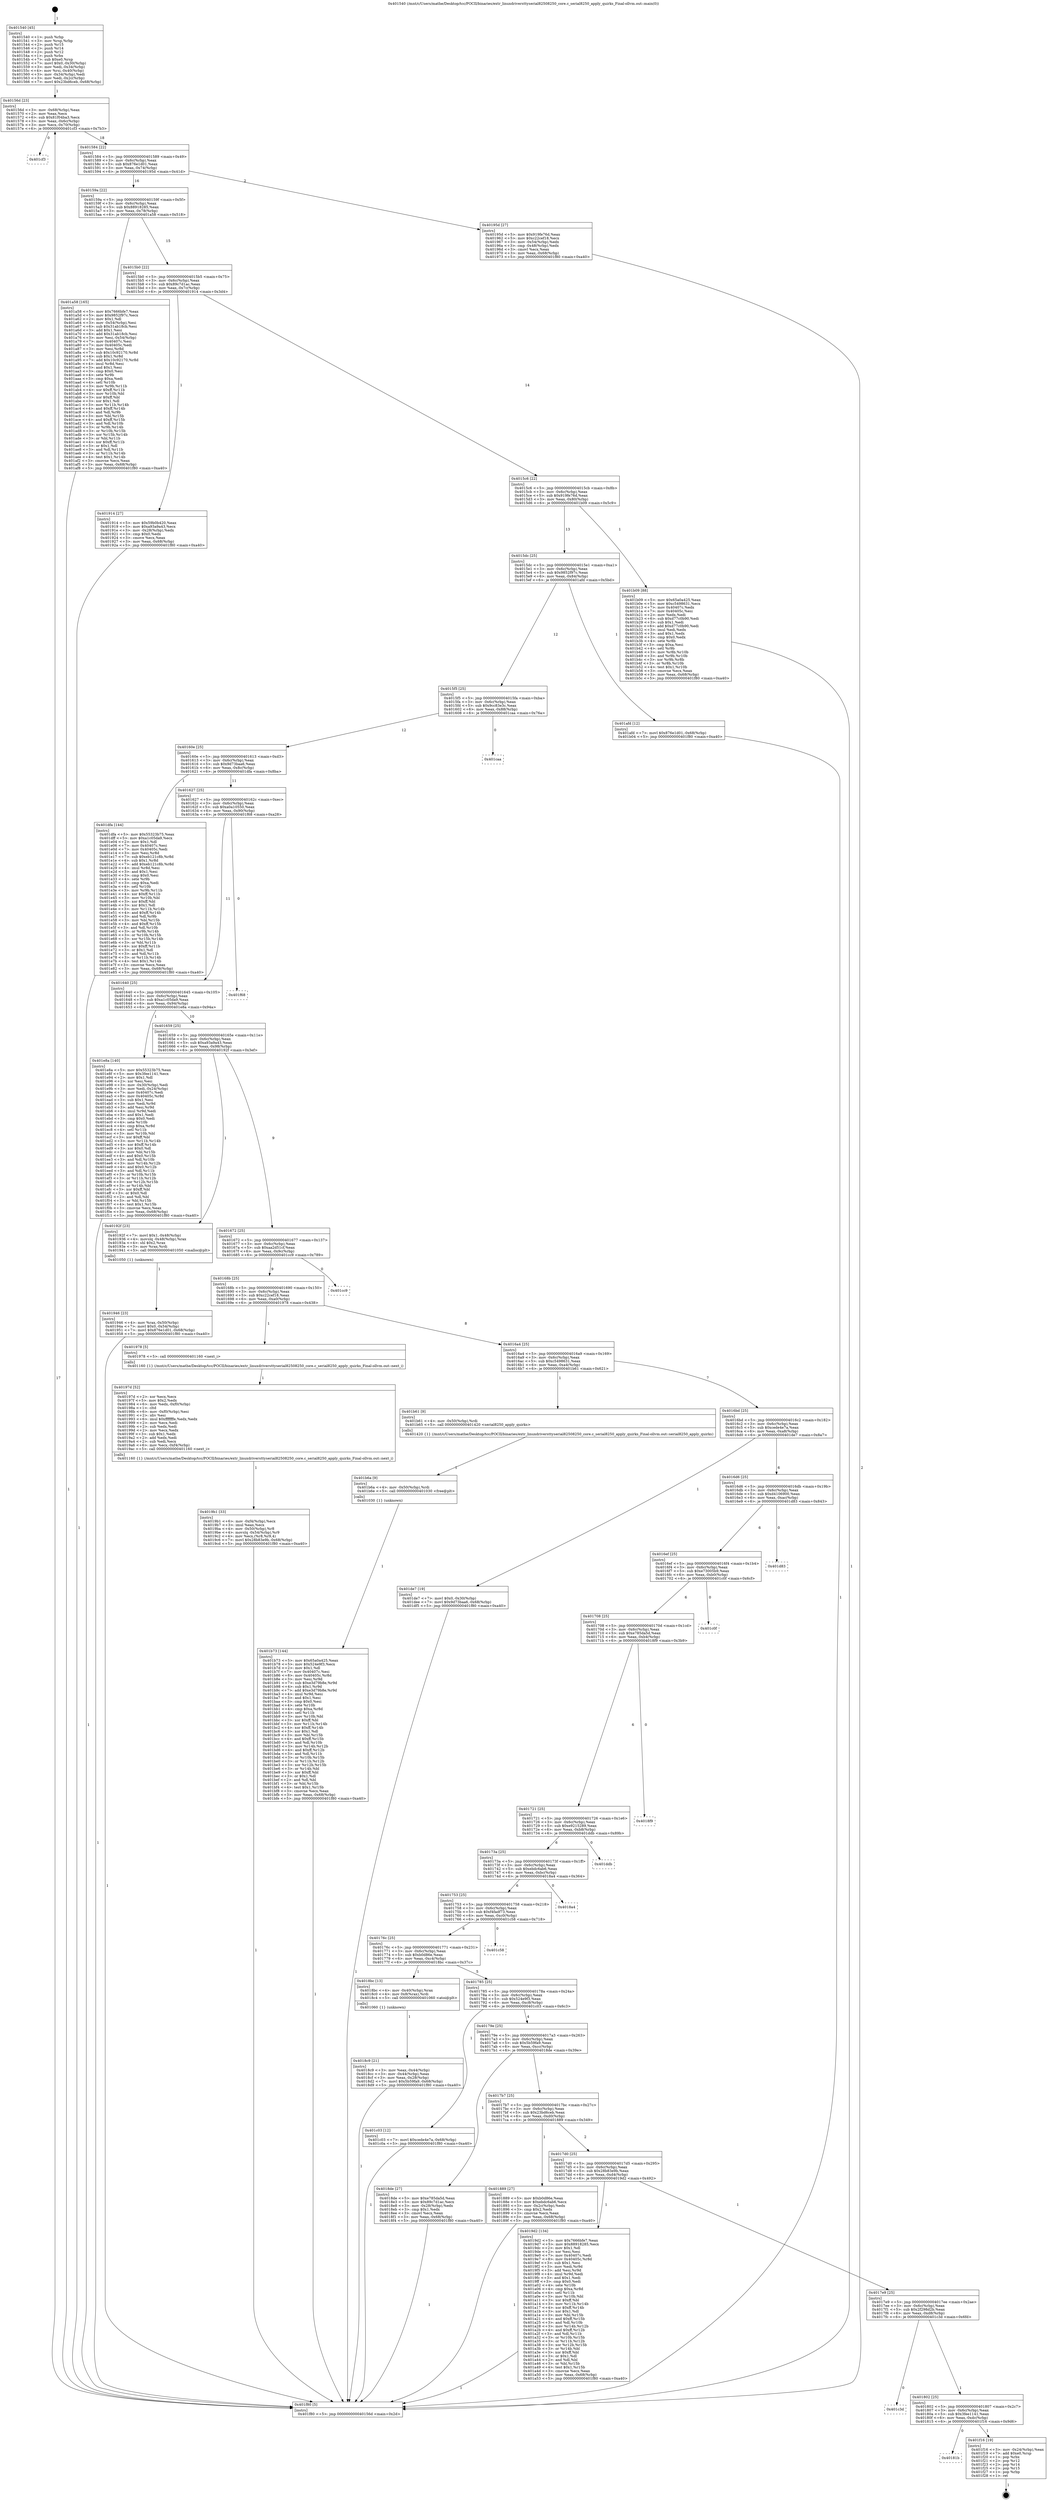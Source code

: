 digraph "0x401540" {
  label = "0x401540 (/mnt/c/Users/mathe/Desktop/tcc/POCII/binaries/extr_linuxdriversttyserial82508250_core.c_serial8250_apply_quirks_Final-ollvm.out::main(0))"
  labelloc = "t"
  node[shape=record]

  Entry [label="",width=0.3,height=0.3,shape=circle,fillcolor=black,style=filled]
  "0x40156d" [label="{
     0x40156d [23]\l
     | [instrs]\l
     &nbsp;&nbsp;0x40156d \<+3\>: mov -0x68(%rbp),%eax\l
     &nbsp;&nbsp;0x401570 \<+2\>: mov %eax,%ecx\l
     &nbsp;&nbsp;0x401572 \<+6\>: sub $0x81f04ba3,%ecx\l
     &nbsp;&nbsp;0x401578 \<+3\>: mov %eax,-0x6c(%rbp)\l
     &nbsp;&nbsp;0x40157b \<+3\>: mov %ecx,-0x70(%rbp)\l
     &nbsp;&nbsp;0x40157e \<+6\>: je 0000000000401cf3 \<main+0x7b3\>\l
  }"]
  "0x401cf3" [label="{
     0x401cf3\l
  }", style=dashed]
  "0x401584" [label="{
     0x401584 [22]\l
     | [instrs]\l
     &nbsp;&nbsp;0x401584 \<+5\>: jmp 0000000000401589 \<main+0x49\>\l
     &nbsp;&nbsp;0x401589 \<+3\>: mov -0x6c(%rbp),%eax\l
     &nbsp;&nbsp;0x40158c \<+5\>: sub $0x876e1d01,%eax\l
     &nbsp;&nbsp;0x401591 \<+3\>: mov %eax,-0x74(%rbp)\l
     &nbsp;&nbsp;0x401594 \<+6\>: je 000000000040195d \<main+0x41d\>\l
  }"]
  Exit [label="",width=0.3,height=0.3,shape=circle,fillcolor=black,style=filled,peripheries=2]
  "0x40195d" [label="{
     0x40195d [27]\l
     | [instrs]\l
     &nbsp;&nbsp;0x40195d \<+5\>: mov $0x919fe76d,%eax\l
     &nbsp;&nbsp;0x401962 \<+5\>: mov $0xc22cef18,%ecx\l
     &nbsp;&nbsp;0x401967 \<+3\>: mov -0x54(%rbp),%edx\l
     &nbsp;&nbsp;0x40196a \<+3\>: cmp -0x48(%rbp),%edx\l
     &nbsp;&nbsp;0x40196d \<+3\>: cmovl %ecx,%eax\l
     &nbsp;&nbsp;0x401970 \<+3\>: mov %eax,-0x68(%rbp)\l
     &nbsp;&nbsp;0x401973 \<+5\>: jmp 0000000000401f80 \<main+0xa40\>\l
  }"]
  "0x40159a" [label="{
     0x40159a [22]\l
     | [instrs]\l
     &nbsp;&nbsp;0x40159a \<+5\>: jmp 000000000040159f \<main+0x5f\>\l
     &nbsp;&nbsp;0x40159f \<+3\>: mov -0x6c(%rbp),%eax\l
     &nbsp;&nbsp;0x4015a2 \<+5\>: sub $0x88918285,%eax\l
     &nbsp;&nbsp;0x4015a7 \<+3\>: mov %eax,-0x78(%rbp)\l
     &nbsp;&nbsp;0x4015aa \<+6\>: je 0000000000401a58 \<main+0x518\>\l
  }"]
  "0x40181b" [label="{
     0x40181b\l
  }", style=dashed]
  "0x401a58" [label="{
     0x401a58 [165]\l
     | [instrs]\l
     &nbsp;&nbsp;0x401a58 \<+5\>: mov $0x7666bfe7,%eax\l
     &nbsp;&nbsp;0x401a5d \<+5\>: mov $0x9852f97c,%ecx\l
     &nbsp;&nbsp;0x401a62 \<+2\>: mov $0x1,%dl\l
     &nbsp;&nbsp;0x401a64 \<+3\>: mov -0x54(%rbp),%esi\l
     &nbsp;&nbsp;0x401a67 \<+6\>: sub $0x31ab18cb,%esi\l
     &nbsp;&nbsp;0x401a6d \<+3\>: add $0x1,%esi\l
     &nbsp;&nbsp;0x401a70 \<+6\>: add $0x31ab18cb,%esi\l
     &nbsp;&nbsp;0x401a76 \<+3\>: mov %esi,-0x54(%rbp)\l
     &nbsp;&nbsp;0x401a79 \<+7\>: mov 0x40407c,%esi\l
     &nbsp;&nbsp;0x401a80 \<+7\>: mov 0x40405c,%edi\l
     &nbsp;&nbsp;0x401a87 \<+3\>: mov %esi,%r8d\l
     &nbsp;&nbsp;0x401a8a \<+7\>: sub $0x10c92170,%r8d\l
     &nbsp;&nbsp;0x401a91 \<+4\>: sub $0x1,%r8d\l
     &nbsp;&nbsp;0x401a95 \<+7\>: add $0x10c92170,%r8d\l
     &nbsp;&nbsp;0x401a9c \<+4\>: imul %r8d,%esi\l
     &nbsp;&nbsp;0x401aa0 \<+3\>: and $0x1,%esi\l
     &nbsp;&nbsp;0x401aa3 \<+3\>: cmp $0x0,%esi\l
     &nbsp;&nbsp;0x401aa6 \<+4\>: sete %r9b\l
     &nbsp;&nbsp;0x401aaa \<+3\>: cmp $0xa,%edi\l
     &nbsp;&nbsp;0x401aad \<+4\>: setl %r10b\l
     &nbsp;&nbsp;0x401ab1 \<+3\>: mov %r9b,%r11b\l
     &nbsp;&nbsp;0x401ab4 \<+4\>: xor $0xff,%r11b\l
     &nbsp;&nbsp;0x401ab8 \<+3\>: mov %r10b,%bl\l
     &nbsp;&nbsp;0x401abb \<+3\>: xor $0xff,%bl\l
     &nbsp;&nbsp;0x401abe \<+3\>: xor $0x1,%dl\l
     &nbsp;&nbsp;0x401ac1 \<+3\>: mov %r11b,%r14b\l
     &nbsp;&nbsp;0x401ac4 \<+4\>: and $0xff,%r14b\l
     &nbsp;&nbsp;0x401ac8 \<+3\>: and %dl,%r9b\l
     &nbsp;&nbsp;0x401acb \<+3\>: mov %bl,%r15b\l
     &nbsp;&nbsp;0x401ace \<+4\>: and $0xff,%r15b\l
     &nbsp;&nbsp;0x401ad2 \<+3\>: and %dl,%r10b\l
     &nbsp;&nbsp;0x401ad5 \<+3\>: or %r9b,%r14b\l
     &nbsp;&nbsp;0x401ad8 \<+3\>: or %r10b,%r15b\l
     &nbsp;&nbsp;0x401adb \<+3\>: xor %r15b,%r14b\l
     &nbsp;&nbsp;0x401ade \<+3\>: or %bl,%r11b\l
     &nbsp;&nbsp;0x401ae1 \<+4\>: xor $0xff,%r11b\l
     &nbsp;&nbsp;0x401ae5 \<+3\>: or $0x1,%dl\l
     &nbsp;&nbsp;0x401ae8 \<+3\>: and %dl,%r11b\l
     &nbsp;&nbsp;0x401aeb \<+3\>: or %r11b,%r14b\l
     &nbsp;&nbsp;0x401aee \<+4\>: test $0x1,%r14b\l
     &nbsp;&nbsp;0x401af2 \<+3\>: cmovne %ecx,%eax\l
     &nbsp;&nbsp;0x401af5 \<+3\>: mov %eax,-0x68(%rbp)\l
     &nbsp;&nbsp;0x401af8 \<+5\>: jmp 0000000000401f80 \<main+0xa40\>\l
  }"]
  "0x4015b0" [label="{
     0x4015b0 [22]\l
     | [instrs]\l
     &nbsp;&nbsp;0x4015b0 \<+5\>: jmp 00000000004015b5 \<main+0x75\>\l
     &nbsp;&nbsp;0x4015b5 \<+3\>: mov -0x6c(%rbp),%eax\l
     &nbsp;&nbsp;0x4015b8 \<+5\>: sub $0x89c7d1ac,%eax\l
     &nbsp;&nbsp;0x4015bd \<+3\>: mov %eax,-0x7c(%rbp)\l
     &nbsp;&nbsp;0x4015c0 \<+6\>: je 0000000000401914 \<main+0x3d4\>\l
  }"]
  "0x401f16" [label="{
     0x401f16 [19]\l
     | [instrs]\l
     &nbsp;&nbsp;0x401f16 \<+3\>: mov -0x24(%rbp),%eax\l
     &nbsp;&nbsp;0x401f19 \<+7\>: add $0xe0,%rsp\l
     &nbsp;&nbsp;0x401f20 \<+1\>: pop %rbx\l
     &nbsp;&nbsp;0x401f21 \<+2\>: pop %r12\l
     &nbsp;&nbsp;0x401f23 \<+2\>: pop %r14\l
     &nbsp;&nbsp;0x401f25 \<+2\>: pop %r15\l
     &nbsp;&nbsp;0x401f27 \<+1\>: pop %rbp\l
     &nbsp;&nbsp;0x401f28 \<+1\>: ret\l
  }"]
  "0x401914" [label="{
     0x401914 [27]\l
     | [instrs]\l
     &nbsp;&nbsp;0x401914 \<+5\>: mov $0x59b0b420,%eax\l
     &nbsp;&nbsp;0x401919 \<+5\>: mov $0xa93a9a43,%ecx\l
     &nbsp;&nbsp;0x40191e \<+3\>: mov -0x28(%rbp),%edx\l
     &nbsp;&nbsp;0x401921 \<+3\>: cmp $0x0,%edx\l
     &nbsp;&nbsp;0x401924 \<+3\>: cmove %ecx,%eax\l
     &nbsp;&nbsp;0x401927 \<+3\>: mov %eax,-0x68(%rbp)\l
     &nbsp;&nbsp;0x40192a \<+5\>: jmp 0000000000401f80 \<main+0xa40\>\l
  }"]
  "0x4015c6" [label="{
     0x4015c6 [22]\l
     | [instrs]\l
     &nbsp;&nbsp;0x4015c6 \<+5\>: jmp 00000000004015cb \<main+0x8b\>\l
     &nbsp;&nbsp;0x4015cb \<+3\>: mov -0x6c(%rbp),%eax\l
     &nbsp;&nbsp;0x4015ce \<+5\>: sub $0x919fe76d,%eax\l
     &nbsp;&nbsp;0x4015d3 \<+3\>: mov %eax,-0x80(%rbp)\l
     &nbsp;&nbsp;0x4015d6 \<+6\>: je 0000000000401b09 \<main+0x5c9\>\l
  }"]
  "0x401802" [label="{
     0x401802 [25]\l
     | [instrs]\l
     &nbsp;&nbsp;0x401802 \<+5\>: jmp 0000000000401807 \<main+0x2c7\>\l
     &nbsp;&nbsp;0x401807 \<+3\>: mov -0x6c(%rbp),%eax\l
     &nbsp;&nbsp;0x40180a \<+5\>: sub $0x3fee1141,%eax\l
     &nbsp;&nbsp;0x40180f \<+6\>: mov %eax,-0xdc(%rbp)\l
     &nbsp;&nbsp;0x401815 \<+6\>: je 0000000000401f16 \<main+0x9d6\>\l
  }"]
  "0x401b09" [label="{
     0x401b09 [88]\l
     | [instrs]\l
     &nbsp;&nbsp;0x401b09 \<+5\>: mov $0x65a0a425,%eax\l
     &nbsp;&nbsp;0x401b0e \<+5\>: mov $0xc5498631,%ecx\l
     &nbsp;&nbsp;0x401b13 \<+7\>: mov 0x40407c,%edx\l
     &nbsp;&nbsp;0x401b1a \<+7\>: mov 0x40405c,%esi\l
     &nbsp;&nbsp;0x401b21 \<+2\>: mov %edx,%edi\l
     &nbsp;&nbsp;0x401b23 \<+6\>: sub $0xd77c0b90,%edi\l
     &nbsp;&nbsp;0x401b29 \<+3\>: sub $0x1,%edi\l
     &nbsp;&nbsp;0x401b2c \<+6\>: add $0xd77c0b90,%edi\l
     &nbsp;&nbsp;0x401b32 \<+3\>: imul %edi,%edx\l
     &nbsp;&nbsp;0x401b35 \<+3\>: and $0x1,%edx\l
     &nbsp;&nbsp;0x401b38 \<+3\>: cmp $0x0,%edx\l
     &nbsp;&nbsp;0x401b3b \<+4\>: sete %r8b\l
     &nbsp;&nbsp;0x401b3f \<+3\>: cmp $0xa,%esi\l
     &nbsp;&nbsp;0x401b42 \<+4\>: setl %r9b\l
     &nbsp;&nbsp;0x401b46 \<+3\>: mov %r8b,%r10b\l
     &nbsp;&nbsp;0x401b49 \<+3\>: and %r9b,%r10b\l
     &nbsp;&nbsp;0x401b4c \<+3\>: xor %r9b,%r8b\l
     &nbsp;&nbsp;0x401b4f \<+3\>: or %r8b,%r10b\l
     &nbsp;&nbsp;0x401b52 \<+4\>: test $0x1,%r10b\l
     &nbsp;&nbsp;0x401b56 \<+3\>: cmovne %ecx,%eax\l
     &nbsp;&nbsp;0x401b59 \<+3\>: mov %eax,-0x68(%rbp)\l
     &nbsp;&nbsp;0x401b5c \<+5\>: jmp 0000000000401f80 \<main+0xa40\>\l
  }"]
  "0x4015dc" [label="{
     0x4015dc [25]\l
     | [instrs]\l
     &nbsp;&nbsp;0x4015dc \<+5\>: jmp 00000000004015e1 \<main+0xa1\>\l
     &nbsp;&nbsp;0x4015e1 \<+3\>: mov -0x6c(%rbp),%eax\l
     &nbsp;&nbsp;0x4015e4 \<+5\>: sub $0x9852f97c,%eax\l
     &nbsp;&nbsp;0x4015e9 \<+6\>: mov %eax,-0x84(%rbp)\l
     &nbsp;&nbsp;0x4015ef \<+6\>: je 0000000000401afd \<main+0x5bd\>\l
  }"]
  "0x401c3d" [label="{
     0x401c3d\l
  }", style=dashed]
  "0x401afd" [label="{
     0x401afd [12]\l
     | [instrs]\l
     &nbsp;&nbsp;0x401afd \<+7\>: movl $0x876e1d01,-0x68(%rbp)\l
     &nbsp;&nbsp;0x401b04 \<+5\>: jmp 0000000000401f80 \<main+0xa40\>\l
  }"]
  "0x4015f5" [label="{
     0x4015f5 [25]\l
     | [instrs]\l
     &nbsp;&nbsp;0x4015f5 \<+5\>: jmp 00000000004015fa \<main+0xba\>\l
     &nbsp;&nbsp;0x4015fa \<+3\>: mov -0x6c(%rbp),%eax\l
     &nbsp;&nbsp;0x4015fd \<+5\>: sub $0x9cc83e3c,%eax\l
     &nbsp;&nbsp;0x401602 \<+6\>: mov %eax,-0x88(%rbp)\l
     &nbsp;&nbsp;0x401608 \<+6\>: je 0000000000401caa \<main+0x76a\>\l
  }"]
  "0x401b73" [label="{
     0x401b73 [144]\l
     | [instrs]\l
     &nbsp;&nbsp;0x401b73 \<+5\>: mov $0x65a0a425,%eax\l
     &nbsp;&nbsp;0x401b78 \<+5\>: mov $0x524e9f3,%ecx\l
     &nbsp;&nbsp;0x401b7d \<+2\>: mov $0x1,%dl\l
     &nbsp;&nbsp;0x401b7f \<+7\>: mov 0x40407c,%esi\l
     &nbsp;&nbsp;0x401b86 \<+8\>: mov 0x40405c,%r8d\l
     &nbsp;&nbsp;0x401b8e \<+3\>: mov %esi,%r9d\l
     &nbsp;&nbsp;0x401b91 \<+7\>: sub $0xe3d79b8e,%r9d\l
     &nbsp;&nbsp;0x401b98 \<+4\>: sub $0x1,%r9d\l
     &nbsp;&nbsp;0x401b9c \<+7\>: add $0xe3d79b8e,%r9d\l
     &nbsp;&nbsp;0x401ba3 \<+4\>: imul %r9d,%esi\l
     &nbsp;&nbsp;0x401ba7 \<+3\>: and $0x1,%esi\l
     &nbsp;&nbsp;0x401baa \<+3\>: cmp $0x0,%esi\l
     &nbsp;&nbsp;0x401bad \<+4\>: sete %r10b\l
     &nbsp;&nbsp;0x401bb1 \<+4\>: cmp $0xa,%r8d\l
     &nbsp;&nbsp;0x401bb5 \<+4\>: setl %r11b\l
     &nbsp;&nbsp;0x401bb9 \<+3\>: mov %r10b,%bl\l
     &nbsp;&nbsp;0x401bbc \<+3\>: xor $0xff,%bl\l
     &nbsp;&nbsp;0x401bbf \<+3\>: mov %r11b,%r14b\l
     &nbsp;&nbsp;0x401bc2 \<+4\>: xor $0xff,%r14b\l
     &nbsp;&nbsp;0x401bc6 \<+3\>: xor $0x1,%dl\l
     &nbsp;&nbsp;0x401bc9 \<+3\>: mov %bl,%r15b\l
     &nbsp;&nbsp;0x401bcc \<+4\>: and $0xff,%r15b\l
     &nbsp;&nbsp;0x401bd0 \<+3\>: and %dl,%r10b\l
     &nbsp;&nbsp;0x401bd3 \<+3\>: mov %r14b,%r12b\l
     &nbsp;&nbsp;0x401bd6 \<+4\>: and $0xff,%r12b\l
     &nbsp;&nbsp;0x401bda \<+3\>: and %dl,%r11b\l
     &nbsp;&nbsp;0x401bdd \<+3\>: or %r10b,%r15b\l
     &nbsp;&nbsp;0x401be0 \<+3\>: or %r11b,%r12b\l
     &nbsp;&nbsp;0x401be3 \<+3\>: xor %r12b,%r15b\l
     &nbsp;&nbsp;0x401be6 \<+3\>: or %r14b,%bl\l
     &nbsp;&nbsp;0x401be9 \<+3\>: xor $0xff,%bl\l
     &nbsp;&nbsp;0x401bec \<+3\>: or $0x1,%dl\l
     &nbsp;&nbsp;0x401bef \<+2\>: and %dl,%bl\l
     &nbsp;&nbsp;0x401bf1 \<+3\>: or %bl,%r15b\l
     &nbsp;&nbsp;0x401bf4 \<+4\>: test $0x1,%r15b\l
     &nbsp;&nbsp;0x401bf8 \<+3\>: cmovne %ecx,%eax\l
     &nbsp;&nbsp;0x401bfb \<+3\>: mov %eax,-0x68(%rbp)\l
     &nbsp;&nbsp;0x401bfe \<+5\>: jmp 0000000000401f80 \<main+0xa40\>\l
  }"]
  "0x401caa" [label="{
     0x401caa\l
  }", style=dashed]
  "0x40160e" [label="{
     0x40160e [25]\l
     | [instrs]\l
     &nbsp;&nbsp;0x40160e \<+5\>: jmp 0000000000401613 \<main+0xd3\>\l
     &nbsp;&nbsp;0x401613 \<+3\>: mov -0x6c(%rbp),%eax\l
     &nbsp;&nbsp;0x401616 \<+5\>: sub $0x9d73baa6,%eax\l
     &nbsp;&nbsp;0x40161b \<+6\>: mov %eax,-0x8c(%rbp)\l
     &nbsp;&nbsp;0x401621 \<+6\>: je 0000000000401dfa \<main+0x8ba\>\l
  }"]
  "0x401b6a" [label="{
     0x401b6a [9]\l
     | [instrs]\l
     &nbsp;&nbsp;0x401b6a \<+4\>: mov -0x50(%rbp),%rdi\l
     &nbsp;&nbsp;0x401b6e \<+5\>: call 0000000000401030 \<free@plt\>\l
     | [calls]\l
     &nbsp;&nbsp;0x401030 \{1\} (unknown)\l
  }"]
  "0x401dfa" [label="{
     0x401dfa [144]\l
     | [instrs]\l
     &nbsp;&nbsp;0x401dfa \<+5\>: mov $0x55323b75,%eax\l
     &nbsp;&nbsp;0x401dff \<+5\>: mov $0xa1c05da9,%ecx\l
     &nbsp;&nbsp;0x401e04 \<+2\>: mov $0x1,%dl\l
     &nbsp;&nbsp;0x401e06 \<+7\>: mov 0x40407c,%esi\l
     &nbsp;&nbsp;0x401e0d \<+7\>: mov 0x40405c,%edi\l
     &nbsp;&nbsp;0x401e14 \<+3\>: mov %esi,%r8d\l
     &nbsp;&nbsp;0x401e17 \<+7\>: sub $0xeb121c8b,%r8d\l
     &nbsp;&nbsp;0x401e1e \<+4\>: sub $0x1,%r8d\l
     &nbsp;&nbsp;0x401e22 \<+7\>: add $0xeb121c8b,%r8d\l
     &nbsp;&nbsp;0x401e29 \<+4\>: imul %r8d,%esi\l
     &nbsp;&nbsp;0x401e2d \<+3\>: and $0x1,%esi\l
     &nbsp;&nbsp;0x401e30 \<+3\>: cmp $0x0,%esi\l
     &nbsp;&nbsp;0x401e33 \<+4\>: sete %r9b\l
     &nbsp;&nbsp;0x401e37 \<+3\>: cmp $0xa,%edi\l
     &nbsp;&nbsp;0x401e3a \<+4\>: setl %r10b\l
     &nbsp;&nbsp;0x401e3e \<+3\>: mov %r9b,%r11b\l
     &nbsp;&nbsp;0x401e41 \<+4\>: xor $0xff,%r11b\l
     &nbsp;&nbsp;0x401e45 \<+3\>: mov %r10b,%bl\l
     &nbsp;&nbsp;0x401e48 \<+3\>: xor $0xff,%bl\l
     &nbsp;&nbsp;0x401e4b \<+3\>: xor $0x1,%dl\l
     &nbsp;&nbsp;0x401e4e \<+3\>: mov %r11b,%r14b\l
     &nbsp;&nbsp;0x401e51 \<+4\>: and $0xff,%r14b\l
     &nbsp;&nbsp;0x401e55 \<+3\>: and %dl,%r9b\l
     &nbsp;&nbsp;0x401e58 \<+3\>: mov %bl,%r15b\l
     &nbsp;&nbsp;0x401e5b \<+4\>: and $0xff,%r15b\l
     &nbsp;&nbsp;0x401e5f \<+3\>: and %dl,%r10b\l
     &nbsp;&nbsp;0x401e62 \<+3\>: or %r9b,%r14b\l
     &nbsp;&nbsp;0x401e65 \<+3\>: or %r10b,%r15b\l
     &nbsp;&nbsp;0x401e68 \<+3\>: xor %r15b,%r14b\l
     &nbsp;&nbsp;0x401e6b \<+3\>: or %bl,%r11b\l
     &nbsp;&nbsp;0x401e6e \<+4\>: xor $0xff,%r11b\l
     &nbsp;&nbsp;0x401e72 \<+3\>: or $0x1,%dl\l
     &nbsp;&nbsp;0x401e75 \<+3\>: and %dl,%r11b\l
     &nbsp;&nbsp;0x401e78 \<+3\>: or %r11b,%r14b\l
     &nbsp;&nbsp;0x401e7b \<+4\>: test $0x1,%r14b\l
     &nbsp;&nbsp;0x401e7f \<+3\>: cmovne %ecx,%eax\l
     &nbsp;&nbsp;0x401e82 \<+3\>: mov %eax,-0x68(%rbp)\l
     &nbsp;&nbsp;0x401e85 \<+5\>: jmp 0000000000401f80 \<main+0xa40\>\l
  }"]
  "0x401627" [label="{
     0x401627 [25]\l
     | [instrs]\l
     &nbsp;&nbsp;0x401627 \<+5\>: jmp 000000000040162c \<main+0xec\>\l
     &nbsp;&nbsp;0x40162c \<+3\>: mov -0x6c(%rbp),%eax\l
     &nbsp;&nbsp;0x40162f \<+5\>: sub $0xa0a10550,%eax\l
     &nbsp;&nbsp;0x401634 \<+6\>: mov %eax,-0x90(%rbp)\l
     &nbsp;&nbsp;0x40163a \<+6\>: je 0000000000401f68 \<main+0xa28\>\l
  }"]
  "0x4017e9" [label="{
     0x4017e9 [25]\l
     | [instrs]\l
     &nbsp;&nbsp;0x4017e9 \<+5\>: jmp 00000000004017ee \<main+0x2ae\>\l
     &nbsp;&nbsp;0x4017ee \<+3\>: mov -0x6c(%rbp),%eax\l
     &nbsp;&nbsp;0x4017f1 \<+5\>: sub $0x2f298d2b,%eax\l
     &nbsp;&nbsp;0x4017f6 \<+6\>: mov %eax,-0xd8(%rbp)\l
     &nbsp;&nbsp;0x4017fc \<+6\>: je 0000000000401c3d \<main+0x6fd\>\l
  }"]
  "0x401f68" [label="{
     0x401f68\l
  }", style=dashed]
  "0x401640" [label="{
     0x401640 [25]\l
     | [instrs]\l
     &nbsp;&nbsp;0x401640 \<+5\>: jmp 0000000000401645 \<main+0x105\>\l
     &nbsp;&nbsp;0x401645 \<+3\>: mov -0x6c(%rbp),%eax\l
     &nbsp;&nbsp;0x401648 \<+5\>: sub $0xa1c05da9,%eax\l
     &nbsp;&nbsp;0x40164d \<+6\>: mov %eax,-0x94(%rbp)\l
     &nbsp;&nbsp;0x401653 \<+6\>: je 0000000000401e8a \<main+0x94a\>\l
  }"]
  "0x4019d2" [label="{
     0x4019d2 [134]\l
     | [instrs]\l
     &nbsp;&nbsp;0x4019d2 \<+5\>: mov $0x7666bfe7,%eax\l
     &nbsp;&nbsp;0x4019d7 \<+5\>: mov $0x88918285,%ecx\l
     &nbsp;&nbsp;0x4019dc \<+2\>: mov $0x1,%dl\l
     &nbsp;&nbsp;0x4019de \<+2\>: xor %esi,%esi\l
     &nbsp;&nbsp;0x4019e0 \<+7\>: mov 0x40407c,%edi\l
     &nbsp;&nbsp;0x4019e7 \<+8\>: mov 0x40405c,%r8d\l
     &nbsp;&nbsp;0x4019ef \<+3\>: sub $0x1,%esi\l
     &nbsp;&nbsp;0x4019f2 \<+3\>: mov %edi,%r9d\l
     &nbsp;&nbsp;0x4019f5 \<+3\>: add %esi,%r9d\l
     &nbsp;&nbsp;0x4019f8 \<+4\>: imul %r9d,%edi\l
     &nbsp;&nbsp;0x4019fc \<+3\>: and $0x1,%edi\l
     &nbsp;&nbsp;0x4019ff \<+3\>: cmp $0x0,%edi\l
     &nbsp;&nbsp;0x401a02 \<+4\>: sete %r10b\l
     &nbsp;&nbsp;0x401a06 \<+4\>: cmp $0xa,%r8d\l
     &nbsp;&nbsp;0x401a0a \<+4\>: setl %r11b\l
     &nbsp;&nbsp;0x401a0e \<+3\>: mov %r10b,%bl\l
     &nbsp;&nbsp;0x401a11 \<+3\>: xor $0xff,%bl\l
     &nbsp;&nbsp;0x401a14 \<+3\>: mov %r11b,%r14b\l
     &nbsp;&nbsp;0x401a17 \<+4\>: xor $0xff,%r14b\l
     &nbsp;&nbsp;0x401a1b \<+3\>: xor $0x1,%dl\l
     &nbsp;&nbsp;0x401a1e \<+3\>: mov %bl,%r15b\l
     &nbsp;&nbsp;0x401a21 \<+4\>: and $0xff,%r15b\l
     &nbsp;&nbsp;0x401a25 \<+3\>: and %dl,%r10b\l
     &nbsp;&nbsp;0x401a28 \<+3\>: mov %r14b,%r12b\l
     &nbsp;&nbsp;0x401a2b \<+4\>: and $0xff,%r12b\l
     &nbsp;&nbsp;0x401a2f \<+3\>: and %dl,%r11b\l
     &nbsp;&nbsp;0x401a32 \<+3\>: or %r10b,%r15b\l
     &nbsp;&nbsp;0x401a35 \<+3\>: or %r11b,%r12b\l
     &nbsp;&nbsp;0x401a38 \<+3\>: xor %r12b,%r15b\l
     &nbsp;&nbsp;0x401a3b \<+3\>: or %r14b,%bl\l
     &nbsp;&nbsp;0x401a3e \<+3\>: xor $0xff,%bl\l
     &nbsp;&nbsp;0x401a41 \<+3\>: or $0x1,%dl\l
     &nbsp;&nbsp;0x401a44 \<+2\>: and %dl,%bl\l
     &nbsp;&nbsp;0x401a46 \<+3\>: or %bl,%r15b\l
     &nbsp;&nbsp;0x401a49 \<+4\>: test $0x1,%r15b\l
     &nbsp;&nbsp;0x401a4d \<+3\>: cmovne %ecx,%eax\l
     &nbsp;&nbsp;0x401a50 \<+3\>: mov %eax,-0x68(%rbp)\l
     &nbsp;&nbsp;0x401a53 \<+5\>: jmp 0000000000401f80 \<main+0xa40\>\l
  }"]
  "0x401e8a" [label="{
     0x401e8a [140]\l
     | [instrs]\l
     &nbsp;&nbsp;0x401e8a \<+5\>: mov $0x55323b75,%eax\l
     &nbsp;&nbsp;0x401e8f \<+5\>: mov $0x3fee1141,%ecx\l
     &nbsp;&nbsp;0x401e94 \<+2\>: mov $0x1,%dl\l
     &nbsp;&nbsp;0x401e96 \<+2\>: xor %esi,%esi\l
     &nbsp;&nbsp;0x401e98 \<+3\>: mov -0x30(%rbp),%edi\l
     &nbsp;&nbsp;0x401e9b \<+3\>: mov %edi,-0x24(%rbp)\l
     &nbsp;&nbsp;0x401e9e \<+7\>: mov 0x40407c,%edi\l
     &nbsp;&nbsp;0x401ea5 \<+8\>: mov 0x40405c,%r8d\l
     &nbsp;&nbsp;0x401ead \<+3\>: sub $0x1,%esi\l
     &nbsp;&nbsp;0x401eb0 \<+3\>: mov %edi,%r9d\l
     &nbsp;&nbsp;0x401eb3 \<+3\>: add %esi,%r9d\l
     &nbsp;&nbsp;0x401eb6 \<+4\>: imul %r9d,%edi\l
     &nbsp;&nbsp;0x401eba \<+3\>: and $0x1,%edi\l
     &nbsp;&nbsp;0x401ebd \<+3\>: cmp $0x0,%edi\l
     &nbsp;&nbsp;0x401ec0 \<+4\>: sete %r10b\l
     &nbsp;&nbsp;0x401ec4 \<+4\>: cmp $0xa,%r8d\l
     &nbsp;&nbsp;0x401ec8 \<+4\>: setl %r11b\l
     &nbsp;&nbsp;0x401ecc \<+3\>: mov %r10b,%bl\l
     &nbsp;&nbsp;0x401ecf \<+3\>: xor $0xff,%bl\l
     &nbsp;&nbsp;0x401ed2 \<+3\>: mov %r11b,%r14b\l
     &nbsp;&nbsp;0x401ed5 \<+4\>: xor $0xff,%r14b\l
     &nbsp;&nbsp;0x401ed9 \<+3\>: xor $0x0,%dl\l
     &nbsp;&nbsp;0x401edc \<+3\>: mov %bl,%r15b\l
     &nbsp;&nbsp;0x401edf \<+4\>: and $0x0,%r15b\l
     &nbsp;&nbsp;0x401ee3 \<+3\>: and %dl,%r10b\l
     &nbsp;&nbsp;0x401ee6 \<+3\>: mov %r14b,%r12b\l
     &nbsp;&nbsp;0x401ee9 \<+4\>: and $0x0,%r12b\l
     &nbsp;&nbsp;0x401eed \<+3\>: and %dl,%r11b\l
     &nbsp;&nbsp;0x401ef0 \<+3\>: or %r10b,%r15b\l
     &nbsp;&nbsp;0x401ef3 \<+3\>: or %r11b,%r12b\l
     &nbsp;&nbsp;0x401ef6 \<+3\>: xor %r12b,%r15b\l
     &nbsp;&nbsp;0x401ef9 \<+3\>: or %r14b,%bl\l
     &nbsp;&nbsp;0x401efc \<+3\>: xor $0xff,%bl\l
     &nbsp;&nbsp;0x401eff \<+3\>: or $0x0,%dl\l
     &nbsp;&nbsp;0x401f02 \<+2\>: and %dl,%bl\l
     &nbsp;&nbsp;0x401f04 \<+3\>: or %bl,%r15b\l
     &nbsp;&nbsp;0x401f07 \<+4\>: test $0x1,%r15b\l
     &nbsp;&nbsp;0x401f0b \<+3\>: cmovne %ecx,%eax\l
     &nbsp;&nbsp;0x401f0e \<+3\>: mov %eax,-0x68(%rbp)\l
     &nbsp;&nbsp;0x401f11 \<+5\>: jmp 0000000000401f80 \<main+0xa40\>\l
  }"]
  "0x401659" [label="{
     0x401659 [25]\l
     | [instrs]\l
     &nbsp;&nbsp;0x401659 \<+5\>: jmp 000000000040165e \<main+0x11e\>\l
     &nbsp;&nbsp;0x40165e \<+3\>: mov -0x6c(%rbp),%eax\l
     &nbsp;&nbsp;0x401661 \<+5\>: sub $0xa93a9a43,%eax\l
     &nbsp;&nbsp;0x401666 \<+6\>: mov %eax,-0x98(%rbp)\l
     &nbsp;&nbsp;0x40166c \<+6\>: je 000000000040192f \<main+0x3ef\>\l
  }"]
  "0x4019b1" [label="{
     0x4019b1 [33]\l
     | [instrs]\l
     &nbsp;&nbsp;0x4019b1 \<+6\>: mov -0xf4(%rbp),%ecx\l
     &nbsp;&nbsp;0x4019b7 \<+3\>: imul %eax,%ecx\l
     &nbsp;&nbsp;0x4019ba \<+4\>: mov -0x50(%rbp),%r8\l
     &nbsp;&nbsp;0x4019be \<+4\>: movslq -0x54(%rbp),%r9\l
     &nbsp;&nbsp;0x4019c2 \<+4\>: mov %ecx,(%r8,%r9,4)\l
     &nbsp;&nbsp;0x4019c6 \<+7\>: movl $0x28b83e9b,-0x68(%rbp)\l
     &nbsp;&nbsp;0x4019cd \<+5\>: jmp 0000000000401f80 \<main+0xa40\>\l
  }"]
  "0x40192f" [label="{
     0x40192f [23]\l
     | [instrs]\l
     &nbsp;&nbsp;0x40192f \<+7\>: movl $0x1,-0x48(%rbp)\l
     &nbsp;&nbsp;0x401936 \<+4\>: movslq -0x48(%rbp),%rax\l
     &nbsp;&nbsp;0x40193a \<+4\>: shl $0x2,%rax\l
     &nbsp;&nbsp;0x40193e \<+3\>: mov %rax,%rdi\l
     &nbsp;&nbsp;0x401941 \<+5\>: call 0000000000401050 \<malloc@plt\>\l
     | [calls]\l
     &nbsp;&nbsp;0x401050 \{1\} (unknown)\l
  }"]
  "0x401672" [label="{
     0x401672 [25]\l
     | [instrs]\l
     &nbsp;&nbsp;0x401672 \<+5\>: jmp 0000000000401677 \<main+0x137\>\l
     &nbsp;&nbsp;0x401677 \<+3\>: mov -0x6c(%rbp),%eax\l
     &nbsp;&nbsp;0x40167a \<+5\>: sub $0xaa2d51cf,%eax\l
     &nbsp;&nbsp;0x40167f \<+6\>: mov %eax,-0x9c(%rbp)\l
     &nbsp;&nbsp;0x401685 \<+6\>: je 0000000000401cc9 \<main+0x789\>\l
  }"]
  "0x40197d" [label="{
     0x40197d [52]\l
     | [instrs]\l
     &nbsp;&nbsp;0x40197d \<+2\>: xor %ecx,%ecx\l
     &nbsp;&nbsp;0x40197f \<+5\>: mov $0x2,%edx\l
     &nbsp;&nbsp;0x401984 \<+6\>: mov %edx,-0xf0(%rbp)\l
     &nbsp;&nbsp;0x40198a \<+1\>: cltd\l
     &nbsp;&nbsp;0x40198b \<+6\>: mov -0xf0(%rbp),%esi\l
     &nbsp;&nbsp;0x401991 \<+2\>: idiv %esi\l
     &nbsp;&nbsp;0x401993 \<+6\>: imul $0xfffffffe,%edx,%edx\l
     &nbsp;&nbsp;0x401999 \<+2\>: mov %ecx,%edi\l
     &nbsp;&nbsp;0x40199b \<+2\>: sub %edx,%edi\l
     &nbsp;&nbsp;0x40199d \<+2\>: mov %ecx,%edx\l
     &nbsp;&nbsp;0x40199f \<+3\>: sub $0x1,%edx\l
     &nbsp;&nbsp;0x4019a2 \<+2\>: add %edx,%edi\l
     &nbsp;&nbsp;0x4019a4 \<+2\>: sub %edi,%ecx\l
     &nbsp;&nbsp;0x4019a6 \<+6\>: mov %ecx,-0xf4(%rbp)\l
     &nbsp;&nbsp;0x4019ac \<+5\>: call 0000000000401160 \<next_i\>\l
     | [calls]\l
     &nbsp;&nbsp;0x401160 \{1\} (/mnt/c/Users/mathe/Desktop/tcc/POCII/binaries/extr_linuxdriversttyserial82508250_core.c_serial8250_apply_quirks_Final-ollvm.out::next_i)\l
  }"]
  "0x401cc9" [label="{
     0x401cc9\l
  }", style=dashed]
  "0x40168b" [label="{
     0x40168b [25]\l
     | [instrs]\l
     &nbsp;&nbsp;0x40168b \<+5\>: jmp 0000000000401690 \<main+0x150\>\l
     &nbsp;&nbsp;0x401690 \<+3\>: mov -0x6c(%rbp),%eax\l
     &nbsp;&nbsp;0x401693 \<+5\>: sub $0xc22cef18,%eax\l
     &nbsp;&nbsp;0x401698 \<+6\>: mov %eax,-0xa0(%rbp)\l
     &nbsp;&nbsp;0x40169e \<+6\>: je 0000000000401978 \<main+0x438\>\l
  }"]
  "0x401946" [label="{
     0x401946 [23]\l
     | [instrs]\l
     &nbsp;&nbsp;0x401946 \<+4\>: mov %rax,-0x50(%rbp)\l
     &nbsp;&nbsp;0x40194a \<+7\>: movl $0x0,-0x54(%rbp)\l
     &nbsp;&nbsp;0x401951 \<+7\>: movl $0x876e1d01,-0x68(%rbp)\l
     &nbsp;&nbsp;0x401958 \<+5\>: jmp 0000000000401f80 \<main+0xa40\>\l
  }"]
  "0x401978" [label="{
     0x401978 [5]\l
     | [instrs]\l
     &nbsp;&nbsp;0x401978 \<+5\>: call 0000000000401160 \<next_i\>\l
     | [calls]\l
     &nbsp;&nbsp;0x401160 \{1\} (/mnt/c/Users/mathe/Desktop/tcc/POCII/binaries/extr_linuxdriversttyserial82508250_core.c_serial8250_apply_quirks_Final-ollvm.out::next_i)\l
  }"]
  "0x4016a4" [label="{
     0x4016a4 [25]\l
     | [instrs]\l
     &nbsp;&nbsp;0x4016a4 \<+5\>: jmp 00000000004016a9 \<main+0x169\>\l
     &nbsp;&nbsp;0x4016a9 \<+3\>: mov -0x6c(%rbp),%eax\l
     &nbsp;&nbsp;0x4016ac \<+5\>: sub $0xc5498631,%eax\l
     &nbsp;&nbsp;0x4016b1 \<+6\>: mov %eax,-0xa4(%rbp)\l
     &nbsp;&nbsp;0x4016b7 \<+6\>: je 0000000000401b61 \<main+0x621\>\l
  }"]
  "0x4018c9" [label="{
     0x4018c9 [21]\l
     | [instrs]\l
     &nbsp;&nbsp;0x4018c9 \<+3\>: mov %eax,-0x44(%rbp)\l
     &nbsp;&nbsp;0x4018cc \<+3\>: mov -0x44(%rbp),%eax\l
     &nbsp;&nbsp;0x4018cf \<+3\>: mov %eax,-0x28(%rbp)\l
     &nbsp;&nbsp;0x4018d2 \<+7\>: movl $0x5b59fa9,-0x68(%rbp)\l
     &nbsp;&nbsp;0x4018d9 \<+5\>: jmp 0000000000401f80 \<main+0xa40\>\l
  }"]
  "0x401b61" [label="{
     0x401b61 [9]\l
     | [instrs]\l
     &nbsp;&nbsp;0x401b61 \<+4\>: mov -0x50(%rbp),%rdi\l
     &nbsp;&nbsp;0x401b65 \<+5\>: call 0000000000401420 \<serial8250_apply_quirks\>\l
     | [calls]\l
     &nbsp;&nbsp;0x401420 \{1\} (/mnt/c/Users/mathe/Desktop/tcc/POCII/binaries/extr_linuxdriversttyserial82508250_core.c_serial8250_apply_quirks_Final-ollvm.out::serial8250_apply_quirks)\l
  }"]
  "0x4016bd" [label="{
     0x4016bd [25]\l
     | [instrs]\l
     &nbsp;&nbsp;0x4016bd \<+5\>: jmp 00000000004016c2 \<main+0x182\>\l
     &nbsp;&nbsp;0x4016c2 \<+3\>: mov -0x6c(%rbp),%eax\l
     &nbsp;&nbsp;0x4016c5 \<+5\>: sub $0xcede4e7a,%eax\l
     &nbsp;&nbsp;0x4016ca \<+6\>: mov %eax,-0xa8(%rbp)\l
     &nbsp;&nbsp;0x4016d0 \<+6\>: je 0000000000401de7 \<main+0x8a7\>\l
  }"]
  "0x401540" [label="{
     0x401540 [45]\l
     | [instrs]\l
     &nbsp;&nbsp;0x401540 \<+1\>: push %rbp\l
     &nbsp;&nbsp;0x401541 \<+3\>: mov %rsp,%rbp\l
     &nbsp;&nbsp;0x401544 \<+2\>: push %r15\l
     &nbsp;&nbsp;0x401546 \<+2\>: push %r14\l
     &nbsp;&nbsp;0x401548 \<+2\>: push %r12\l
     &nbsp;&nbsp;0x40154a \<+1\>: push %rbx\l
     &nbsp;&nbsp;0x40154b \<+7\>: sub $0xe0,%rsp\l
     &nbsp;&nbsp;0x401552 \<+7\>: movl $0x0,-0x30(%rbp)\l
     &nbsp;&nbsp;0x401559 \<+3\>: mov %edi,-0x34(%rbp)\l
     &nbsp;&nbsp;0x40155c \<+4\>: mov %rsi,-0x40(%rbp)\l
     &nbsp;&nbsp;0x401560 \<+3\>: mov -0x34(%rbp),%edi\l
     &nbsp;&nbsp;0x401563 \<+3\>: mov %edi,-0x2c(%rbp)\l
     &nbsp;&nbsp;0x401566 \<+7\>: movl $0x23bd6ceb,-0x68(%rbp)\l
  }"]
  "0x401de7" [label="{
     0x401de7 [19]\l
     | [instrs]\l
     &nbsp;&nbsp;0x401de7 \<+7\>: movl $0x0,-0x30(%rbp)\l
     &nbsp;&nbsp;0x401dee \<+7\>: movl $0x9d73baa6,-0x68(%rbp)\l
     &nbsp;&nbsp;0x401df5 \<+5\>: jmp 0000000000401f80 \<main+0xa40\>\l
  }"]
  "0x4016d6" [label="{
     0x4016d6 [25]\l
     | [instrs]\l
     &nbsp;&nbsp;0x4016d6 \<+5\>: jmp 00000000004016db \<main+0x19b\>\l
     &nbsp;&nbsp;0x4016db \<+3\>: mov -0x6c(%rbp),%eax\l
     &nbsp;&nbsp;0x4016de \<+5\>: sub $0xd4106900,%eax\l
     &nbsp;&nbsp;0x4016e3 \<+6\>: mov %eax,-0xac(%rbp)\l
     &nbsp;&nbsp;0x4016e9 \<+6\>: je 0000000000401d83 \<main+0x843\>\l
  }"]
  "0x401f80" [label="{
     0x401f80 [5]\l
     | [instrs]\l
     &nbsp;&nbsp;0x401f80 \<+5\>: jmp 000000000040156d \<main+0x2d\>\l
  }"]
  "0x401d83" [label="{
     0x401d83\l
  }", style=dashed]
  "0x4016ef" [label="{
     0x4016ef [25]\l
     | [instrs]\l
     &nbsp;&nbsp;0x4016ef \<+5\>: jmp 00000000004016f4 \<main+0x1b4\>\l
     &nbsp;&nbsp;0x4016f4 \<+3\>: mov -0x6c(%rbp),%eax\l
     &nbsp;&nbsp;0x4016f7 \<+5\>: sub $0xe73005b9,%eax\l
     &nbsp;&nbsp;0x4016fc \<+6\>: mov %eax,-0xb0(%rbp)\l
     &nbsp;&nbsp;0x401702 \<+6\>: je 0000000000401c0f \<main+0x6cf\>\l
  }"]
  "0x4017d0" [label="{
     0x4017d0 [25]\l
     | [instrs]\l
     &nbsp;&nbsp;0x4017d0 \<+5\>: jmp 00000000004017d5 \<main+0x295\>\l
     &nbsp;&nbsp;0x4017d5 \<+3\>: mov -0x6c(%rbp),%eax\l
     &nbsp;&nbsp;0x4017d8 \<+5\>: sub $0x28b83e9b,%eax\l
     &nbsp;&nbsp;0x4017dd \<+6\>: mov %eax,-0xd4(%rbp)\l
     &nbsp;&nbsp;0x4017e3 \<+6\>: je 00000000004019d2 \<main+0x492\>\l
  }"]
  "0x401c0f" [label="{
     0x401c0f\l
  }", style=dashed]
  "0x401708" [label="{
     0x401708 [25]\l
     | [instrs]\l
     &nbsp;&nbsp;0x401708 \<+5\>: jmp 000000000040170d \<main+0x1cd\>\l
     &nbsp;&nbsp;0x40170d \<+3\>: mov -0x6c(%rbp),%eax\l
     &nbsp;&nbsp;0x401710 \<+5\>: sub $0xe785da5d,%eax\l
     &nbsp;&nbsp;0x401715 \<+6\>: mov %eax,-0xb4(%rbp)\l
     &nbsp;&nbsp;0x40171b \<+6\>: je 00000000004018f9 \<main+0x3b9\>\l
  }"]
  "0x401889" [label="{
     0x401889 [27]\l
     | [instrs]\l
     &nbsp;&nbsp;0x401889 \<+5\>: mov $0xb0d86e,%eax\l
     &nbsp;&nbsp;0x40188e \<+5\>: mov $0xebdc6ab6,%ecx\l
     &nbsp;&nbsp;0x401893 \<+3\>: mov -0x2c(%rbp),%edx\l
     &nbsp;&nbsp;0x401896 \<+3\>: cmp $0x2,%edx\l
     &nbsp;&nbsp;0x401899 \<+3\>: cmovne %ecx,%eax\l
     &nbsp;&nbsp;0x40189c \<+3\>: mov %eax,-0x68(%rbp)\l
     &nbsp;&nbsp;0x40189f \<+5\>: jmp 0000000000401f80 \<main+0xa40\>\l
  }"]
  "0x4018f9" [label="{
     0x4018f9\l
  }", style=dashed]
  "0x401721" [label="{
     0x401721 [25]\l
     | [instrs]\l
     &nbsp;&nbsp;0x401721 \<+5\>: jmp 0000000000401726 \<main+0x1e6\>\l
     &nbsp;&nbsp;0x401726 \<+3\>: mov -0x6c(%rbp),%eax\l
     &nbsp;&nbsp;0x401729 \<+5\>: sub $0xe9215289,%eax\l
     &nbsp;&nbsp;0x40172e \<+6\>: mov %eax,-0xb8(%rbp)\l
     &nbsp;&nbsp;0x401734 \<+6\>: je 0000000000401ddb \<main+0x89b\>\l
  }"]
  "0x4017b7" [label="{
     0x4017b7 [25]\l
     | [instrs]\l
     &nbsp;&nbsp;0x4017b7 \<+5\>: jmp 00000000004017bc \<main+0x27c\>\l
     &nbsp;&nbsp;0x4017bc \<+3\>: mov -0x6c(%rbp),%eax\l
     &nbsp;&nbsp;0x4017bf \<+5\>: sub $0x23bd6ceb,%eax\l
     &nbsp;&nbsp;0x4017c4 \<+6\>: mov %eax,-0xd0(%rbp)\l
     &nbsp;&nbsp;0x4017ca \<+6\>: je 0000000000401889 \<main+0x349\>\l
  }"]
  "0x401ddb" [label="{
     0x401ddb\l
  }", style=dashed]
  "0x40173a" [label="{
     0x40173a [25]\l
     | [instrs]\l
     &nbsp;&nbsp;0x40173a \<+5\>: jmp 000000000040173f \<main+0x1ff\>\l
     &nbsp;&nbsp;0x40173f \<+3\>: mov -0x6c(%rbp),%eax\l
     &nbsp;&nbsp;0x401742 \<+5\>: sub $0xebdc6ab6,%eax\l
     &nbsp;&nbsp;0x401747 \<+6\>: mov %eax,-0xbc(%rbp)\l
     &nbsp;&nbsp;0x40174d \<+6\>: je 00000000004018a4 \<main+0x364\>\l
  }"]
  "0x4018de" [label="{
     0x4018de [27]\l
     | [instrs]\l
     &nbsp;&nbsp;0x4018de \<+5\>: mov $0xe785da5d,%eax\l
     &nbsp;&nbsp;0x4018e3 \<+5\>: mov $0x89c7d1ac,%ecx\l
     &nbsp;&nbsp;0x4018e8 \<+3\>: mov -0x28(%rbp),%edx\l
     &nbsp;&nbsp;0x4018eb \<+3\>: cmp $0x1,%edx\l
     &nbsp;&nbsp;0x4018ee \<+3\>: cmovl %ecx,%eax\l
     &nbsp;&nbsp;0x4018f1 \<+3\>: mov %eax,-0x68(%rbp)\l
     &nbsp;&nbsp;0x4018f4 \<+5\>: jmp 0000000000401f80 \<main+0xa40\>\l
  }"]
  "0x4018a4" [label="{
     0x4018a4\l
  }", style=dashed]
  "0x401753" [label="{
     0x401753 [25]\l
     | [instrs]\l
     &nbsp;&nbsp;0x401753 \<+5\>: jmp 0000000000401758 \<main+0x218\>\l
     &nbsp;&nbsp;0x401758 \<+3\>: mov -0x6c(%rbp),%eax\l
     &nbsp;&nbsp;0x40175b \<+5\>: sub $0xf4fadf73,%eax\l
     &nbsp;&nbsp;0x401760 \<+6\>: mov %eax,-0xc0(%rbp)\l
     &nbsp;&nbsp;0x401766 \<+6\>: je 0000000000401c58 \<main+0x718\>\l
  }"]
  "0x40179e" [label="{
     0x40179e [25]\l
     | [instrs]\l
     &nbsp;&nbsp;0x40179e \<+5\>: jmp 00000000004017a3 \<main+0x263\>\l
     &nbsp;&nbsp;0x4017a3 \<+3\>: mov -0x6c(%rbp),%eax\l
     &nbsp;&nbsp;0x4017a6 \<+5\>: sub $0x5b59fa9,%eax\l
     &nbsp;&nbsp;0x4017ab \<+6\>: mov %eax,-0xcc(%rbp)\l
     &nbsp;&nbsp;0x4017b1 \<+6\>: je 00000000004018de \<main+0x39e\>\l
  }"]
  "0x401c58" [label="{
     0x401c58\l
  }", style=dashed]
  "0x40176c" [label="{
     0x40176c [25]\l
     | [instrs]\l
     &nbsp;&nbsp;0x40176c \<+5\>: jmp 0000000000401771 \<main+0x231\>\l
     &nbsp;&nbsp;0x401771 \<+3\>: mov -0x6c(%rbp),%eax\l
     &nbsp;&nbsp;0x401774 \<+5\>: sub $0xb0d86e,%eax\l
     &nbsp;&nbsp;0x401779 \<+6\>: mov %eax,-0xc4(%rbp)\l
     &nbsp;&nbsp;0x40177f \<+6\>: je 00000000004018bc \<main+0x37c\>\l
  }"]
  "0x401c03" [label="{
     0x401c03 [12]\l
     | [instrs]\l
     &nbsp;&nbsp;0x401c03 \<+7\>: movl $0xcede4e7a,-0x68(%rbp)\l
     &nbsp;&nbsp;0x401c0a \<+5\>: jmp 0000000000401f80 \<main+0xa40\>\l
  }"]
  "0x4018bc" [label="{
     0x4018bc [13]\l
     | [instrs]\l
     &nbsp;&nbsp;0x4018bc \<+4\>: mov -0x40(%rbp),%rax\l
     &nbsp;&nbsp;0x4018c0 \<+4\>: mov 0x8(%rax),%rdi\l
     &nbsp;&nbsp;0x4018c4 \<+5\>: call 0000000000401060 \<atoi@plt\>\l
     | [calls]\l
     &nbsp;&nbsp;0x401060 \{1\} (unknown)\l
  }"]
  "0x401785" [label="{
     0x401785 [25]\l
     | [instrs]\l
     &nbsp;&nbsp;0x401785 \<+5\>: jmp 000000000040178a \<main+0x24a\>\l
     &nbsp;&nbsp;0x40178a \<+3\>: mov -0x6c(%rbp),%eax\l
     &nbsp;&nbsp;0x40178d \<+5\>: sub $0x524e9f3,%eax\l
     &nbsp;&nbsp;0x401792 \<+6\>: mov %eax,-0xc8(%rbp)\l
     &nbsp;&nbsp;0x401798 \<+6\>: je 0000000000401c03 \<main+0x6c3\>\l
  }"]
  Entry -> "0x401540" [label=" 1"]
  "0x40156d" -> "0x401cf3" [label=" 0"]
  "0x40156d" -> "0x401584" [label=" 18"]
  "0x401f16" -> Exit [label=" 1"]
  "0x401584" -> "0x40195d" [label=" 2"]
  "0x401584" -> "0x40159a" [label=" 16"]
  "0x401802" -> "0x40181b" [label=" 0"]
  "0x40159a" -> "0x401a58" [label=" 1"]
  "0x40159a" -> "0x4015b0" [label=" 15"]
  "0x401802" -> "0x401f16" [label=" 1"]
  "0x4015b0" -> "0x401914" [label=" 1"]
  "0x4015b0" -> "0x4015c6" [label=" 14"]
  "0x4017e9" -> "0x401802" [label=" 1"]
  "0x4015c6" -> "0x401b09" [label=" 1"]
  "0x4015c6" -> "0x4015dc" [label=" 13"]
  "0x4017e9" -> "0x401c3d" [label=" 0"]
  "0x4015dc" -> "0x401afd" [label=" 1"]
  "0x4015dc" -> "0x4015f5" [label=" 12"]
  "0x401e8a" -> "0x401f80" [label=" 1"]
  "0x4015f5" -> "0x401caa" [label=" 0"]
  "0x4015f5" -> "0x40160e" [label=" 12"]
  "0x401dfa" -> "0x401f80" [label=" 1"]
  "0x40160e" -> "0x401dfa" [label=" 1"]
  "0x40160e" -> "0x401627" [label=" 11"]
  "0x401de7" -> "0x401f80" [label=" 1"]
  "0x401627" -> "0x401f68" [label=" 0"]
  "0x401627" -> "0x401640" [label=" 11"]
  "0x401c03" -> "0x401f80" [label=" 1"]
  "0x401640" -> "0x401e8a" [label=" 1"]
  "0x401640" -> "0x401659" [label=" 10"]
  "0x401b73" -> "0x401f80" [label=" 1"]
  "0x401659" -> "0x40192f" [label=" 1"]
  "0x401659" -> "0x401672" [label=" 9"]
  "0x401b61" -> "0x401b6a" [label=" 1"]
  "0x401672" -> "0x401cc9" [label=" 0"]
  "0x401672" -> "0x40168b" [label=" 9"]
  "0x401b09" -> "0x401f80" [label=" 1"]
  "0x40168b" -> "0x401978" [label=" 1"]
  "0x40168b" -> "0x4016a4" [label=" 8"]
  "0x401afd" -> "0x401f80" [label=" 1"]
  "0x4016a4" -> "0x401b61" [label=" 1"]
  "0x4016a4" -> "0x4016bd" [label=" 7"]
  "0x401a58" -> "0x401f80" [label=" 1"]
  "0x4016bd" -> "0x401de7" [label=" 1"]
  "0x4016bd" -> "0x4016d6" [label=" 6"]
  "0x4019d2" -> "0x401f80" [label=" 1"]
  "0x4016d6" -> "0x401d83" [label=" 0"]
  "0x4016d6" -> "0x4016ef" [label=" 6"]
  "0x4017d0" -> "0x4017e9" [label=" 1"]
  "0x4016ef" -> "0x401c0f" [label=" 0"]
  "0x4016ef" -> "0x401708" [label=" 6"]
  "0x4017d0" -> "0x4019d2" [label=" 1"]
  "0x401708" -> "0x4018f9" [label=" 0"]
  "0x401708" -> "0x401721" [label=" 6"]
  "0x401b6a" -> "0x401b73" [label=" 1"]
  "0x401721" -> "0x401ddb" [label=" 0"]
  "0x401721" -> "0x40173a" [label=" 6"]
  "0x40197d" -> "0x4019b1" [label=" 1"]
  "0x40173a" -> "0x4018a4" [label=" 0"]
  "0x40173a" -> "0x401753" [label=" 6"]
  "0x401978" -> "0x40197d" [label=" 1"]
  "0x401753" -> "0x401c58" [label=" 0"]
  "0x401753" -> "0x40176c" [label=" 6"]
  "0x401946" -> "0x401f80" [label=" 1"]
  "0x40176c" -> "0x4018bc" [label=" 1"]
  "0x40176c" -> "0x401785" [label=" 5"]
  "0x40192f" -> "0x401946" [label=" 1"]
  "0x401785" -> "0x401c03" [label=" 1"]
  "0x401785" -> "0x40179e" [label=" 4"]
  "0x40195d" -> "0x401f80" [label=" 2"]
  "0x40179e" -> "0x4018de" [label=" 1"]
  "0x40179e" -> "0x4017b7" [label=" 3"]
  "0x4019b1" -> "0x401f80" [label=" 1"]
  "0x4017b7" -> "0x401889" [label=" 1"]
  "0x4017b7" -> "0x4017d0" [label=" 2"]
  "0x401889" -> "0x401f80" [label=" 1"]
  "0x401540" -> "0x40156d" [label=" 1"]
  "0x401f80" -> "0x40156d" [label=" 17"]
  "0x4018bc" -> "0x4018c9" [label=" 1"]
  "0x4018c9" -> "0x401f80" [label=" 1"]
  "0x4018de" -> "0x401f80" [label=" 1"]
  "0x401914" -> "0x401f80" [label=" 1"]
}
